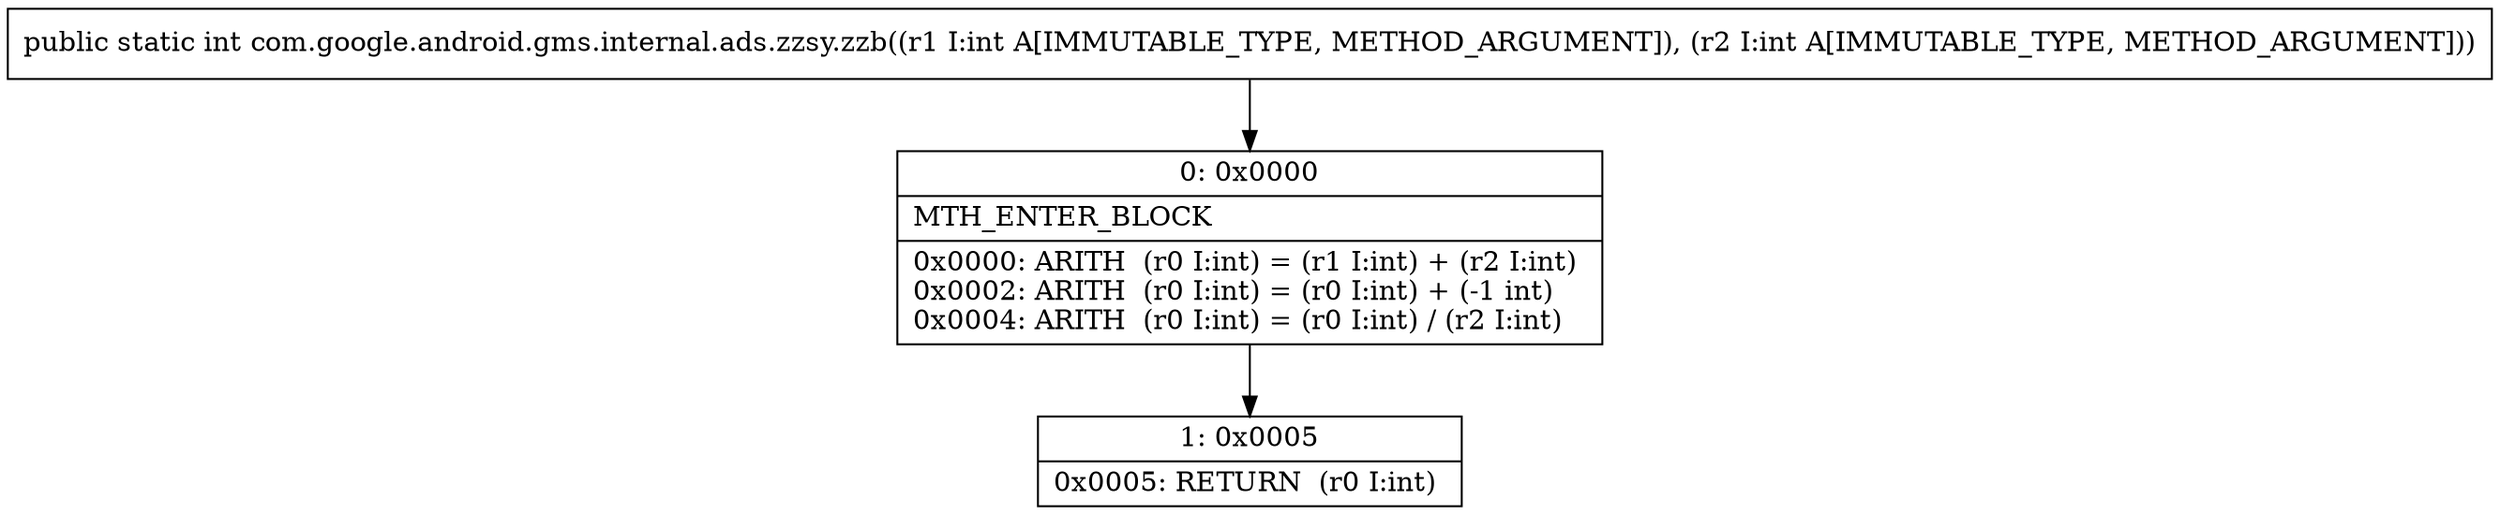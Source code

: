 digraph "CFG forcom.google.android.gms.internal.ads.zzsy.zzb(II)I" {
Node_0 [shape=record,label="{0\:\ 0x0000|MTH_ENTER_BLOCK\l|0x0000: ARITH  (r0 I:int) = (r1 I:int) + (r2 I:int) \l0x0002: ARITH  (r0 I:int) = (r0 I:int) + (\-1 int) \l0x0004: ARITH  (r0 I:int) = (r0 I:int) \/ (r2 I:int) \l}"];
Node_1 [shape=record,label="{1\:\ 0x0005|0x0005: RETURN  (r0 I:int) \l}"];
MethodNode[shape=record,label="{public static int com.google.android.gms.internal.ads.zzsy.zzb((r1 I:int A[IMMUTABLE_TYPE, METHOD_ARGUMENT]), (r2 I:int A[IMMUTABLE_TYPE, METHOD_ARGUMENT])) }"];
MethodNode -> Node_0;
Node_0 -> Node_1;
}

